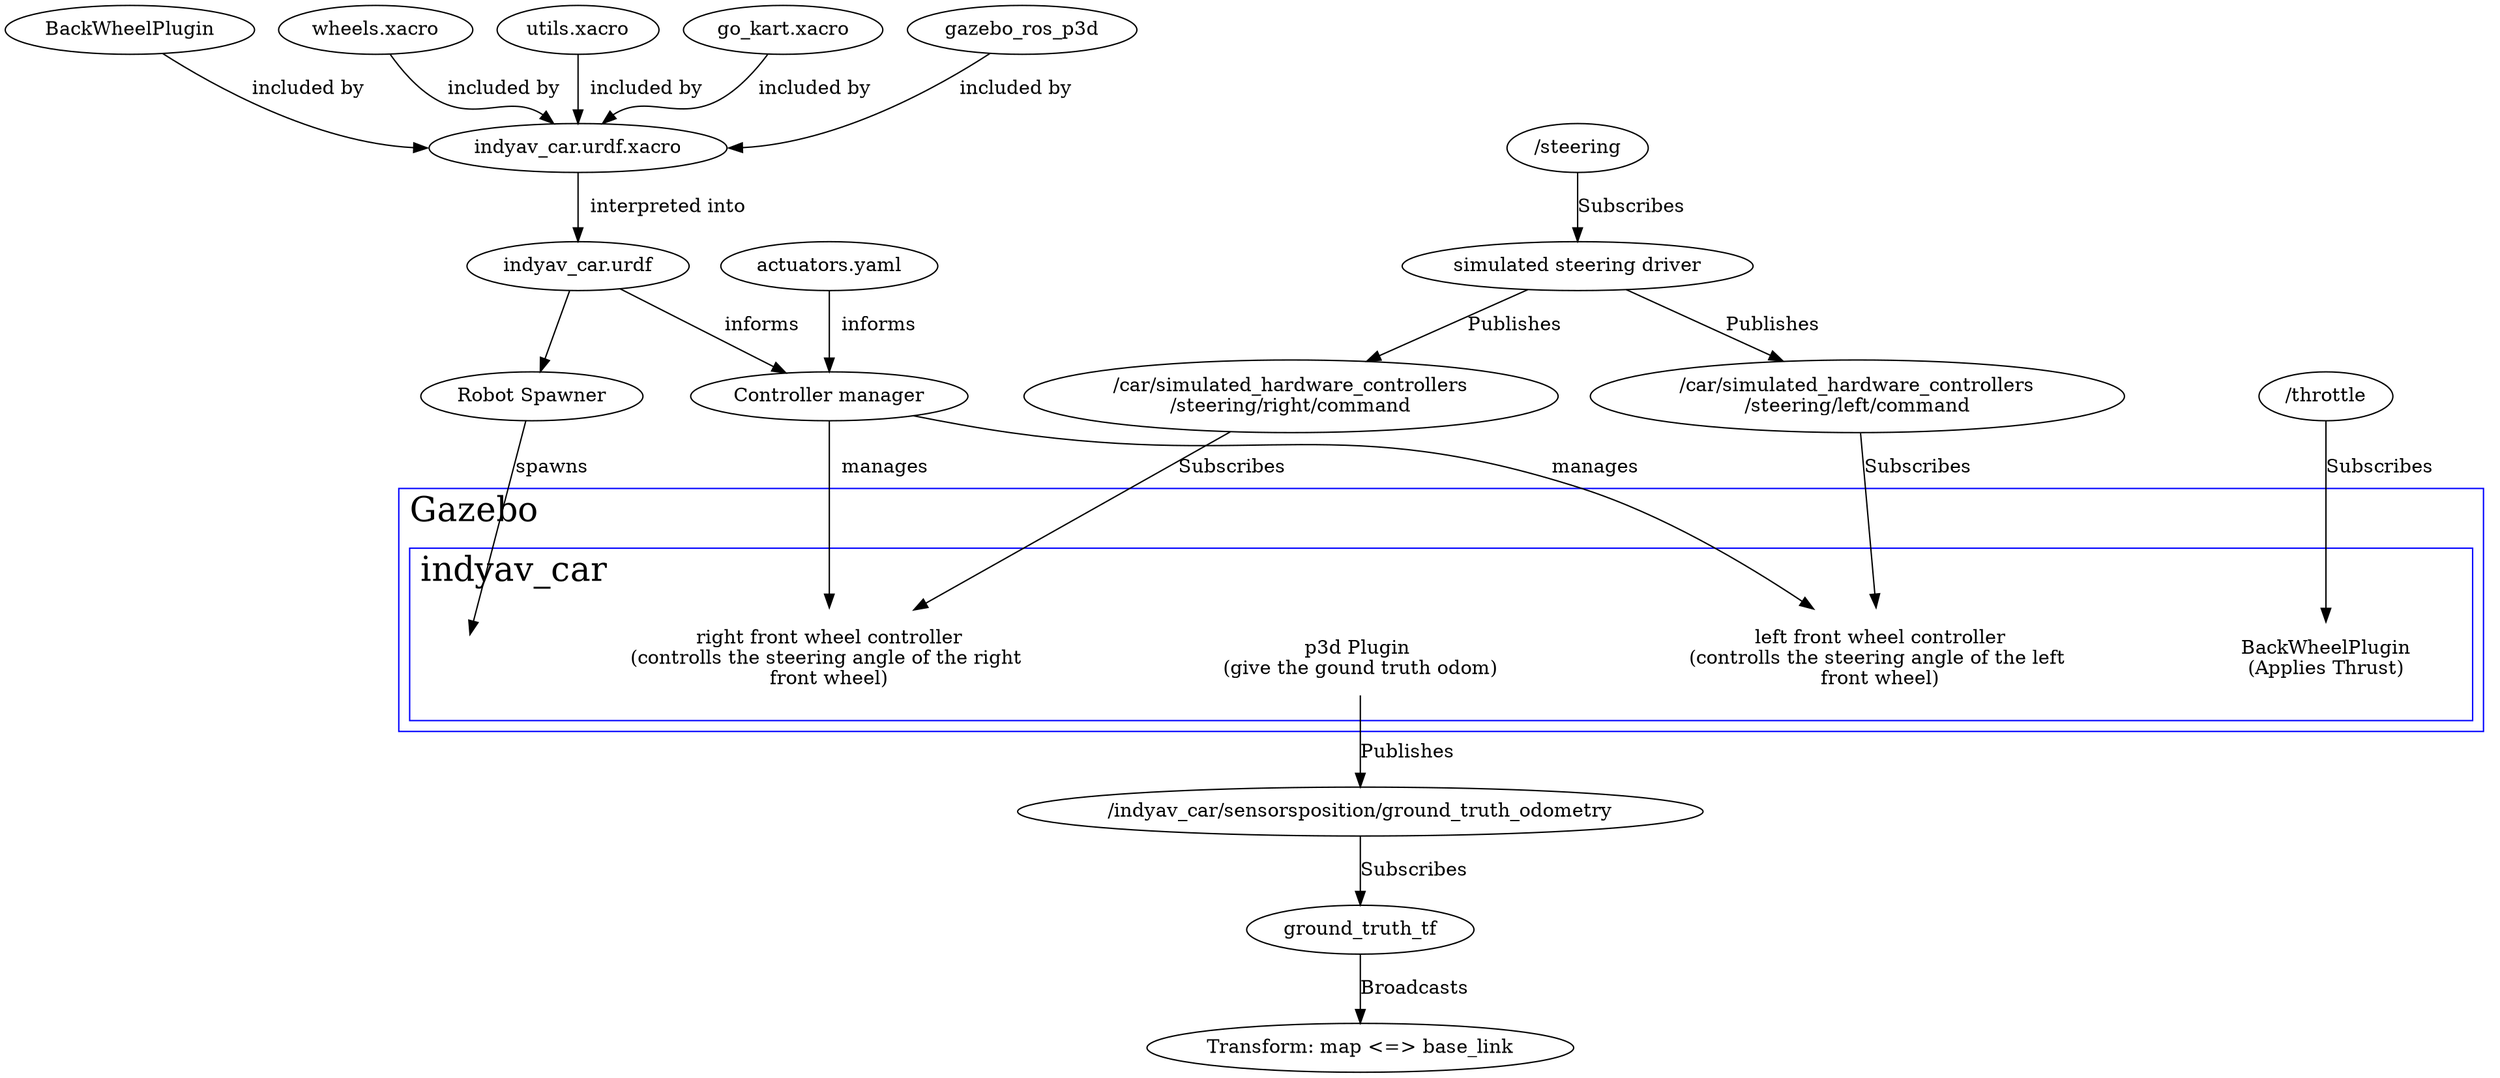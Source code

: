 digraph indyav_gazebo
{
    ratio="compress";
    graph[fontsize=25, dpi=400];
    "BackWheelPlugin"->"indyav_car.urdf.xacro":w [label="  included by  "];
    "wheels.xacro"->"indyav_car.urdf.xacro":nw [label="  included by  "];
    "utils.xacro"->"indyav_car.urdf.xacro":n [label="  included by  "];
    "go_kart.xacro"->"indyav_car.urdf.xacro":ne [label="  included by  "];
    "gazebo_ros_p3d"->"indyav_car.urdf.xacro":e [label="  included by  "];
    "indyav_car.urdf.xacro"->"indyav_car.urdf" [label="  interpreted into  "];
    
    "actuators.yaml"->"Controller manager" [label="  informs  "]
    "indyav_car.urdf"->"Controller manager" [label="  informs  "]
    
    "Robot Spawner";
    
    "indyav_car.urdf" -> "Robot Spawner";
    
    
    
    
    subgraph cluster_gazebo
    {
        compound=true;
        style=outlined;
        color=blue;
        node [style=filled,color=white];
        label = "Gazebo";
        labeljust="l";
        subgraph cluster_indyav_car
        {
            style=outlined;
            color=blue;
            node [style=filled,color=white];
            label = "indyav_car"
            labeljust="l";
    
            back_wheel [label="BackWheelPlugin\n(Applies Thrust)"];        
            invis [style=invis, pos="0,0"];
            p3d [label="p3d Plugin \n(give the gound truth odom)"];
    
            right_wheel [label="right front wheel controller\n(controlls the steering angle of the right \nfront wheel)"];
            left_wheel[label="left front wheel controller\n(controlls the steering angle of the left \nfront wheel)"];
        }
    }

    "Robot Spawner"->invis[label="spawns"];
    
    "Controller manager"->right_wheel
        [label="  manages  "];
    "Controller manager"->left_wheel
        [label="  manages  "];
    
    p3d->"/indyav_car/sensorsposition/ground_truth_odometry"[label="Publishes"];
    "/indyav_car/sensorsposition/ground_truth_odometry"->"ground_truth_tf"
        [label="Subscribes"];
    
    "ground_truth_tf"->"Transform: map <=> base_link"[label="Broadcasts"];
    
    right_command [label="/car/simulated_hardware_controllers\n/steering/right/command", pos="-1,-1"];
    right_command -> right_wheel [label="Subscribes"];
    "simulated steering driver"-> right_command [label="Publishes"];
    
    
    left_command [label="/car/simulated_hardware_controllers\n/steering/left/command"];
    left_command -> left_wheel [label="Subscribes"];
    "simulated steering driver"-> left_command [label="Publishes"];

    "/steering"->"simulated steering driver"[label="Subscribes"];

    "/throttle"->back_wheel[label="Subscribes"];   
}
